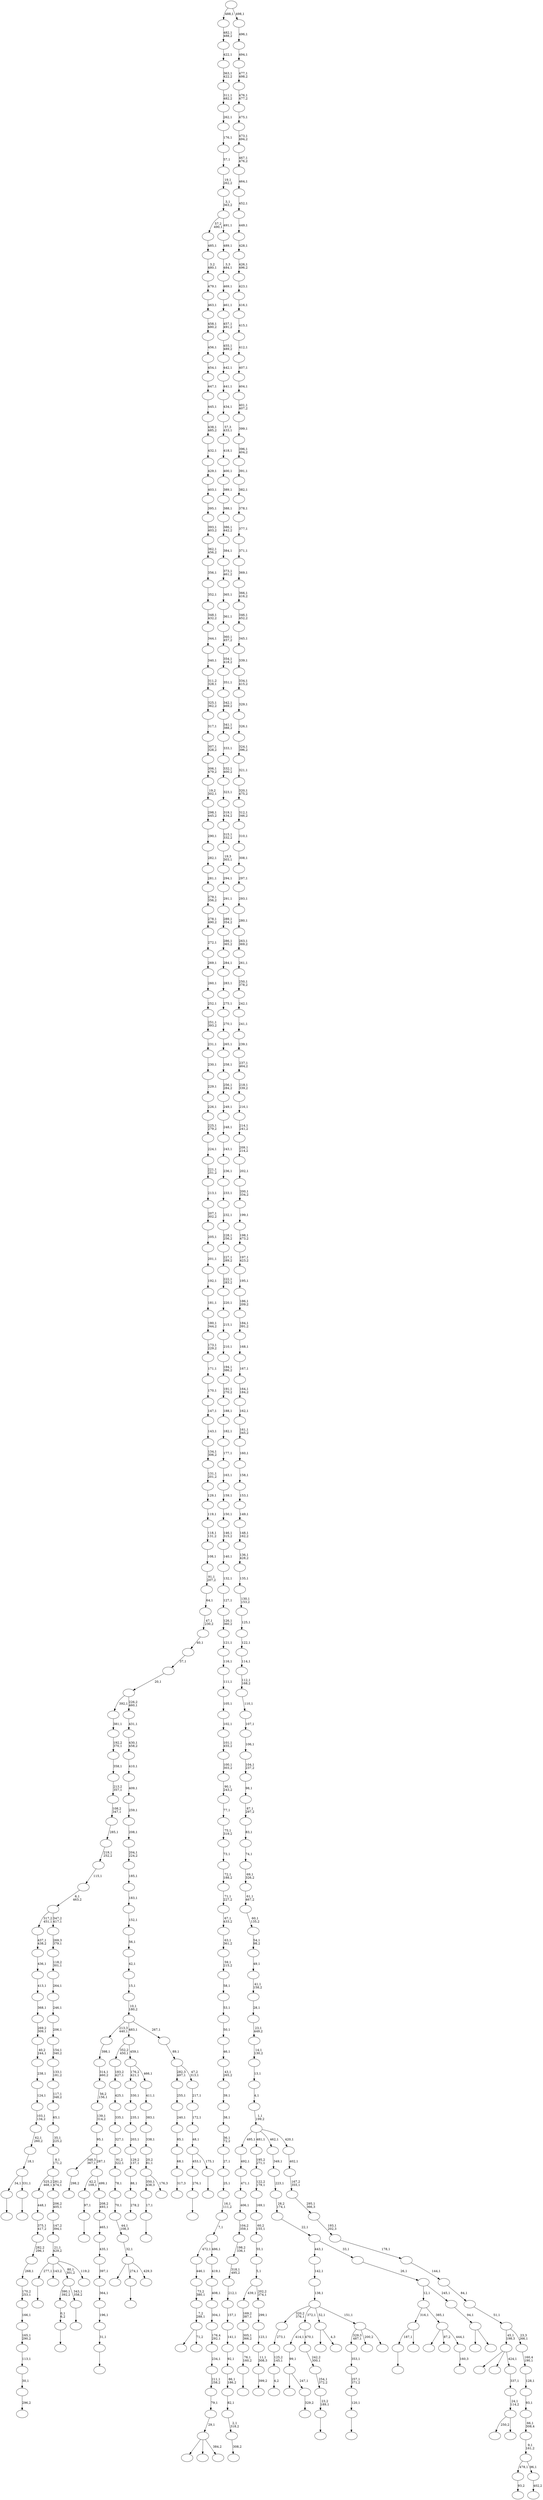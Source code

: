 digraph T {
	550 [label=""]
	549 [label=""]
	548 [label=""]
	547 [label=""]
	546 [label=""]
	545 [label=""]
	544 [label=""]
	543 [label=""]
	542 [label=""]
	541 [label=""]
	540 [label=""]
	539 [label=""]
	538 [label=""]
	537 [label=""]
	536 [label=""]
	535 [label=""]
	534 [label=""]
	533 [label=""]
	532 [label=""]
	531 [label=""]
	530 [label=""]
	529 [label=""]
	528 [label=""]
	527 [label=""]
	526 [label=""]
	525 [label=""]
	524 [label=""]
	523 [label=""]
	522 [label=""]
	521 [label=""]
	520 [label=""]
	519 [label=""]
	518 [label=""]
	517 [label=""]
	516 [label=""]
	515 [label=""]
	514 [label=""]
	513 [label=""]
	512 [label=""]
	511 [label=""]
	510 [label=""]
	509 [label=""]
	508 [label=""]
	507 [label=""]
	506 [label=""]
	505 [label=""]
	504 [label=""]
	503 [label=""]
	502 [label=""]
	501 [label=""]
	500 [label=""]
	499 [label=""]
	498 [label=""]
	497 [label=""]
	496 [label=""]
	495 [label=""]
	494 [label=""]
	493 [label=""]
	492 [label=""]
	491 [label=""]
	490 [label=""]
	489 [label=""]
	488 [label=""]
	487 [label=""]
	486 [label=""]
	485 [label=""]
	484 [label=""]
	483 [label=""]
	482 [label=""]
	481 [label=""]
	480 [label=""]
	479 [label=""]
	478 [label=""]
	477 [label=""]
	476 [label=""]
	475 [label=""]
	474 [label=""]
	473 [label=""]
	472 [label=""]
	471 [label=""]
	470 [label=""]
	469 [label=""]
	468 [label=""]
	467 [label=""]
	466 [label=""]
	465 [label=""]
	464 [label=""]
	463 [label=""]
	462 [label=""]
	461 [label=""]
	460 [label=""]
	459 [label=""]
	458 [label=""]
	457 [label=""]
	456 [label=""]
	455 [label=""]
	454 [label=""]
	453 [label=""]
	452 [label=""]
	451 [label=""]
	450 [label=""]
	449 [label=""]
	448 [label=""]
	447 [label=""]
	446 [label=""]
	445 [label=""]
	444 [label=""]
	443 [label=""]
	442 [label=""]
	441 [label=""]
	440 [label=""]
	439 [label=""]
	438 [label=""]
	437 [label=""]
	436 [label=""]
	435 [label=""]
	434 [label=""]
	433 [label=""]
	432 [label=""]
	431 [label=""]
	430 [label=""]
	429 [label=""]
	428 [label=""]
	427 [label=""]
	426 [label=""]
	425 [label=""]
	424 [label=""]
	423 [label=""]
	422 [label=""]
	421 [label=""]
	420 [label=""]
	419 [label=""]
	418 [label=""]
	417 [label=""]
	416 [label=""]
	415 [label=""]
	414 [label=""]
	413 [label=""]
	412 [label=""]
	411 [label=""]
	410 [label=""]
	409 [label=""]
	408 [label=""]
	407 [label=""]
	406 [label=""]
	405 [label=""]
	404 [label=""]
	403 [label=""]
	402 [label=""]
	401 [label=""]
	400 [label=""]
	399 [label=""]
	398 [label=""]
	397 [label=""]
	396 [label=""]
	395 [label=""]
	394 [label=""]
	393 [label=""]
	392 [label=""]
	391 [label=""]
	390 [label=""]
	389 [label=""]
	388 [label=""]
	387 [label=""]
	386 [label=""]
	385 [label=""]
	384 [label=""]
	383 [label=""]
	382 [label=""]
	381 [label=""]
	380 [label=""]
	379 [label=""]
	378 [label=""]
	377 [label=""]
	376 [label=""]
	375 [label=""]
	374 [label=""]
	373 [label=""]
	372 [label=""]
	371 [label=""]
	370 [label=""]
	369 [label=""]
	368 [label=""]
	367 [label=""]
	366 [label=""]
	365 [label=""]
	364 [label=""]
	363 [label=""]
	362 [label=""]
	361 [label=""]
	360 [label=""]
	359 [label=""]
	358 [label=""]
	357 [label=""]
	356 [label=""]
	355 [label=""]
	354 [label=""]
	353 [label=""]
	352 [label=""]
	351 [label=""]
	350 [label=""]
	349 [label=""]
	348 [label=""]
	347 [label=""]
	346 [label=""]
	345 [label=""]
	344 [label=""]
	343 [label=""]
	342 [label=""]
	341 [label=""]
	340 [label=""]
	339 [label=""]
	338 [label=""]
	337 [label=""]
	336 [label=""]
	335 [label=""]
	334 [label=""]
	333 [label=""]
	332 [label=""]
	331 [label=""]
	330 [label=""]
	329 [label=""]
	328 [label=""]
	327 [label=""]
	326 [label=""]
	325 [label=""]
	324 [label=""]
	323 [label=""]
	322 [label=""]
	321 [label=""]
	320 [label=""]
	319 [label=""]
	318 [label=""]
	317 [label=""]
	316 [label=""]
	315 [label=""]
	314 [label=""]
	313 [label=""]
	312 [label=""]
	311 [label=""]
	310 [label=""]
	309 [label=""]
	308 [label=""]
	307 [label=""]
	306 [label=""]
	305 [label=""]
	304 [label=""]
	303 [label=""]
	302 [label=""]
	301 [label=""]
	300 [label=""]
	299 [label=""]
	298 [label=""]
	297 [label=""]
	296 [label=""]
	295 [label=""]
	294 [label=""]
	293 [label=""]
	292 [label=""]
	291 [label=""]
	290 [label=""]
	289 [label=""]
	288 [label=""]
	287 [label=""]
	286 [label=""]
	285 [label=""]
	284 [label=""]
	283 [label=""]
	282 [label=""]
	281 [label=""]
	280 [label=""]
	279 [label=""]
	278 [label=""]
	277 [label=""]
	276 [label=""]
	275 [label=""]
	274 [label=""]
	273 [label=""]
	272 [label=""]
	271 [label=""]
	270 [label=""]
	269 [label=""]
	268 [label=""]
	267 [label=""]
	266 [label=""]
	265 [label=""]
	264 [label=""]
	263 [label=""]
	262 [label=""]
	261 [label=""]
	260 [label=""]
	259 [label=""]
	258 [label=""]
	257 [label=""]
	256 [label=""]
	255 [label=""]
	254 [label=""]
	253 [label=""]
	252 [label=""]
	251 [label=""]
	250 [label=""]
	249 [label=""]
	248 [label=""]
	247 [label=""]
	246 [label=""]
	245 [label=""]
	244 [label=""]
	243 [label=""]
	242 [label=""]
	241 [label=""]
	240 [label=""]
	239 [label=""]
	238 [label=""]
	237 [label=""]
	236 [label=""]
	235 [label=""]
	234 [label=""]
	233 [label=""]
	232 [label=""]
	231 [label=""]
	230 [label=""]
	229 [label=""]
	228 [label=""]
	227 [label=""]
	226 [label=""]
	225 [label=""]
	224 [label=""]
	223 [label=""]
	222 [label=""]
	221 [label=""]
	220 [label=""]
	219 [label=""]
	218 [label=""]
	217 [label=""]
	216 [label=""]
	215 [label=""]
	214 [label=""]
	213 [label=""]
	212 [label=""]
	211 [label=""]
	210 [label=""]
	209 [label=""]
	208 [label=""]
	207 [label=""]
	206 [label=""]
	205 [label=""]
	204 [label=""]
	203 [label=""]
	202 [label=""]
	201 [label=""]
	200 [label=""]
	199 [label=""]
	198 [label=""]
	197 [label=""]
	196 [label=""]
	195 [label=""]
	194 [label=""]
	193 [label=""]
	192 [label=""]
	191 [label=""]
	190 [label=""]
	189 [label=""]
	188 [label=""]
	187 [label=""]
	186 [label=""]
	185 [label=""]
	184 [label=""]
	183 [label=""]
	182 [label=""]
	181 [label=""]
	180 [label=""]
	179 [label=""]
	178 [label=""]
	177 [label=""]
	176 [label=""]
	175 [label=""]
	174 [label=""]
	173 [label=""]
	172 [label=""]
	171 [label=""]
	170 [label=""]
	169 [label=""]
	168 [label=""]
	167 [label=""]
	166 [label=""]
	165 [label=""]
	164 [label=""]
	163 [label=""]
	162 [label=""]
	161 [label=""]
	160 [label=""]
	159 [label=""]
	158 [label=""]
	157 [label=""]
	156 [label=""]
	155 [label=""]
	154 [label=""]
	153 [label=""]
	152 [label=""]
	151 [label=""]
	150 [label=""]
	149 [label=""]
	148 [label=""]
	147 [label=""]
	146 [label=""]
	145 [label=""]
	144 [label=""]
	143 [label=""]
	142 [label=""]
	141 [label=""]
	140 [label=""]
	139 [label=""]
	138 [label=""]
	137 [label=""]
	136 [label=""]
	135 [label=""]
	134 [label=""]
	133 [label=""]
	132 [label=""]
	131 [label=""]
	130 [label=""]
	129 [label=""]
	128 [label=""]
	127 [label=""]
	126 [label=""]
	125 [label=""]
	124 [label=""]
	123 [label=""]
	122 [label=""]
	121 [label=""]
	120 [label=""]
	119 [label=""]
	118 [label=""]
	117 [label=""]
	116 [label=""]
	115 [label=""]
	114 [label=""]
	113 [label=""]
	112 [label=""]
	111 [label=""]
	110 [label=""]
	109 [label=""]
	108 [label=""]
	107 [label=""]
	106 [label=""]
	105 [label=""]
	104 [label=""]
	103 [label=""]
	102 [label=""]
	101 [label=""]
	100 [label=""]
	99 [label=""]
	98 [label=""]
	97 [label=""]
	96 [label=""]
	95 [label=""]
	94 [label=""]
	93 [label=""]
	92 [label=""]
	91 [label=""]
	90 [label=""]
	89 [label=""]
	88 [label=""]
	87 [label=""]
	86 [label=""]
	85 [label=""]
	84 [label=""]
	83 [label=""]
	82 [label=""]
	81 [label=""]
	80 [label=""]
	79 [label=""]
	78 [label=""]
	77 [label=""]
	76 [label=""]
	75 [label=""]
	74 [label=""]
	73 [label=""]
	72 [label=""]
	71 [label=""]
	70 [label=""]
	69 [label=""]
	68 [label=""]
	67 [label=""]
	66 [label=""]
	65 [label=""]
	64 [label=""]
	63 [label=""]
	62 [label=""]
	61 [label=""]
	60 [label=""]
	59 [label=""]
	58 [label=""]
	57 [label=""]
	56 [label=""]
	55 [label=""]
	54 [label=""]
	53 [label=""]
	52 [label=""]
	51 [label=""]
	50 [label=""]
	49 [label=""]
	48 [label=""]
	47 [label=""]
	46 [label=""]
	45 [label=""]
	44 [label=""]
	43 [label=""]
	42 [label=""]
	41 [label=""]
	40 [label=""]
	39 [label=""]
	38 [label=""]
	37 [label=""]
	36 [label=""]
	35 [label=""]
	34 [label=""]
	33 [label=""]
	32 [label=""]
	31 [label=""]
	30 [label=""]
	29 [label=""]
	28 [label=""]
	27 [label=""]
	26 [label=""]
	25 [label=""]
	24 [label=""]
	23 [label=""]
	22 [label=""]
	21 [label=""]
	20 [label=""]
	19 [label=""]
	18 [label=""]
	17 [label=""]
	16 [label=""]
	15 [label=""]
	14 [label=""]
	13 [label=""]
	12 [label=""]
	11 [label=""]
	10 [label=""]
	9 [label=""]
	8 [label=""]
	7 [label=""]
	6 [label=""]
	5 [label=""]
	4 [label=""]
	3 [label=""]
	2 [label=""]
	1 [label=""]
	0 [label=""]
	549 -> 550 [label="278,2"]
	548 -> 549 [label="88,1"]
	547 -> 548 [label="129,2\n137,1"]
	546 -> 547 [label="203,1"]
	545 -> 546 [label="235,1"]
	544 -> 545 [label="330,1"]
	542 -> 543 [label=""]
	538 -> 542 [label="187,1"]
	538 -> 539 [label=""]
	536 -> 537 [label=""]
	535 -> 536 [label="120,1"]
	534 -> 535 [label="257,1\n371,2"]
	533 -> 534 [label="353,1"]
	530 -> 531 [label="296,2"]
	529 -> 530 [label="30,1"]
	528 -> 529 [label="113,1"]
	527 -> 528 [label="165,1\n290,2"]
	526 -> 527 [label="166,1"]
	525 -> 526 [label="170,2\n253,1"]
	524 -> 525 [label="268,1"]
	523 -> 524 [label="282,2\n296,1"]
	522 -> 523 [label="375,1\n417,2"]
	521 -> 522 [label="448,1"]
	519 -> 520 [label="308,2"]
	518 -> 519 [label="2,1\n318,2"]
	517 -> 518 [label="82,1"]
	516 -> 517 [label="86,1\n186,2"]
	515 -> 516 [label="92,1"]
	514 -> 515 [label="141,1"]
	513 -> 514 [label="157,1"]
	512 -> 513 [label="212,1"]
	511 -> 512 [label="318,1\n495,2"]
	510 -> 511 [label="198,2\n336,1"]
	509 -> 510 [label="104,2\n359,1"]
	508 -> 509 [label="406,1"]
	507 -> 508 [label="471,1"]
	506 -> 507 [label="492,1"]
	504 -> 505 [label=""]
	503 -> 504 [label="97,1"]
	500 -> 501 [label=""]
	498 -> 499 [label=""]
	496 -> 497 [label=""]
	495 -> 496 [label="76,1\n160,2"]
	494 -> 495 [label="305,1\n366,2"]
	493 -> 494 [label="169,2\n387,1"]
	490 -> 491 [label="298,2"]
	488 -> 489 [label="4,2"]
	487 -> 488 [label="125,2\n145,1"]
	486 -> 487 [label="273,1"]
	482 -> 502 [label=""]
	482 -> 498 [label="274,1"]
	482 -> 483 [label="429,3"]
	481 -> 482 [label="32,1"]
	480 -> 481 [label="44,1\n108,3"]
	479 -> 480 [label="70,1"]
	478 -> 479 [label="78,1"]
	477 -> 478 [label="91,2\n322,1"]
	476 -> 477 [label="327,1"]
	475 -> 476 [label="335,1"]
	474 -> 475 [label="425,1"]
	473 -> 474 [label="183,2\n427,1"]
	470 -> 471 [label="317,3"]
	469 -> 470 [label="68,1"]
	468 -> 469 [label="85,1"]
	467 -> 468 [label="240,1"]
	466 -> 467 [label="255,1"]
	464 -> 465 [label="93,2"]
	462 -> 463 [label=""]
	460 -> 485 [label="250,2"]
	460 -> 461 [label=""]
	459 -> 460 [label="24,1\n114,2"]
	458 -> 459 [label="337,1"]
	457 -> 532 [label=""]
	457 -> 492 [label=""]
	457 -> 458 [label="424,1"]
	455 -> 456 [label="329,2"]
	454 -> 541 [label=""]
	454 -> 455 [label="247,1"]
	453 -> 454 [label="99,1"]
	451 -> 452 [label=""]
	450 -> 451 [label="17,1"]
	448 -> 449 [label=""]
	447 -> 448 [label="31,1"]
	446 -> 447 [label="196,1"]
	445 -> 446 [label="364,1"]
	444 -> 445 [label="397,1"]
	443 -> 444 [label="435,1"]
	442 -> 443 [label="465,1"]
	441 -> 442 [label="208,2\n493,1"]
	440 -> 503 [label="42,2\n109,1"]
	440 -> 441 [label="499,1"]
	439 -> 490 [label="348,3\n367,1"]
	439 -> 440 [label="287,1"]
	438 -> 439 [label="95,1"]
	437 -> 438 [label="139,1\n314,2"]
	436 -> 437 [label="56,2\n156,1"]
	435 -> 436 [label="314,1\n460,2"]
	434 -> 435 [label="398,1"]
	430 -> 431 [label="399,2"]
	429 -> 430 [label="11,1\n308,3"]
	428 -> 429 [label="123,1"]
	427 -> 428 [label="299,1"]
	426 -> 493 [label="439,1"]
	426 -> 427 [label="202,2\n374,1"]
	425 -> 426 [label="5,1"]
	424 -> 425 [label="55,1"]
	423 -> 424 [label="60,2\n155,1"]
	422 -> 423 [label="169,1"]
	421 -> 422 [label="122,2\n179,1"]
	420 -> 421 [label="195,2\n271,1"]
	417 -> 450 [label="350,1\n438,3"]
	417 -> 418 [label="176,3"]
	416 -> 417 [label="20,2\n81,1"]
	415 -> 416 [label="338,1"]
	414 -> 415 [label="383,1"]
	413 -> 414 [label="411,1"]
	412 -> 544 [label="176,2\n421,1"]
	412 -> 413 [label="466,1"]
	411 -> 473 [label="352,2\n450,1"]
	411 -> 412 [label="459,1"]
	408 -> 409 [label=""]
	407 -> 408 [label="276,1"]
	404 -> 405 [label=""]
	403 -> 404 [label="23,2\n189,1"]
	402 -> 403 [label="254,1\n372,2"]
	401 -> 402 [label="242,2\n300,1"]
	400 -> 453 [label="414,1"]
	400 -> 401 [label="470,1"]
	397 -> 398 [label=""]
	396 -> 397 [label="0,1\n6,2"]
	394 -> 433 [label=""]
	394 -> 395 [label="4,3"]
	392 -> 393 [label=""]
	391 -> 462 [label="34,1"]
	391 -> 392 [label="331,1"]
	390 -> 391 [label="18,1"]
	389 -> 390 [label="62,1\n260,2"]
	388 -> 389 [label="103,1\n134,2"]
	387 -> 388 [label="124,1"]
	386 -> 387 [label="238,1"]
	385 -> 386 [label="40,2\n244,1"]
	384 -> 385 [label="269,2\n309,1"]
	383 -> 384 [label="368,1"]
	382 -> 383 [label="413,1"]
	381 -> 382 [label="436,1"]
	380 -> 381 [label="437,1\n438,2"]
	378 -> 379 [label="160,3"]
	377 -> 484 [label=""]
	377 -> 419 [label="87,2"]
	377 -> 378 [label="444,1"]
	376 -> 538 [label="316,1"]
	376 -> 377 [label="385,1"]
	374 -> 375 [label=""]
	373 -> 396 [label="390,1\n392,2"]
	373 -> 374 [label="343,1\n358,2"]
	371 -> 540 [label=""]
	371 -> 372 [label="71,2"]
	370 -> 371 [label="7,2\n288,1"]
	369 -> 370 [label="73,2\n380,1"]
	368 -> 369 [label="446,1"]
	366 -> 500 [label="277,1"]
	366 -> 410 [label="143,2"]
	366 -> 373 [label="80,1\n301,2"]
	366 -> 367 [label="119,2"]
	365 -> 366 [label="21,1\n429,2"]
	364 -> 365 [label="147,2\n394,1"]
	363 -> 364 [label="206,2\n405,1"]
	362 -> 521 [label="325,2\n468,1"]
	362 -> 363 [label="281,2\n474,1"]
	361 -> 362 [label="8,1\n171,2"]
	360 -> 361 [label="35,1\n225,2"]
	359 -> 360 [label="65,1"]
	358 -> 359 [label="117,1\n348,2"]
	357 -> 358 [label="133,1\n181,2"]
	356 -> 357 [label="154,1\n340,2"]
	355 -> 356 [label="206,1"]
	354 -> 355 [label="246,1"]
	353 -> 354 [label="264,1"]
	352 -> 353 [label="118,2\n301,1"]
	351 -> 352 [label="269,3\n379,1"]
	350 -> 380 [label="317,2\n451,1"]
	350 -> 351 [label="347,2\n417,1"]
	349 -> 350 [label="6,1\n463,2"]
	348 -> 349 [label="115,1"]
	347 -> 348 [label="219,1\n252,2"]
	346 -> 347 [label="285,1"]
	345 -> 346 [label="108,2\n347,1"]
	344 -> 345 [label="213,2\n357,1"]
	343 -> 344 [label="358,1"]
	342 -> 343 [label="192,2\n370,1"]
	341 -> 342 [label="381,1"]
	339 -> 533 [label="329,3\n487,1"]
	339 -> 399 [label="200,2"]
	339 -> 340 [label=""]
	338 -> 486 [label="320,2\n376,1"]
	338 -> 400 [label="372,1"]
	338 -> 394 [label="52,1"]
	338 -> 339 [label="151,1"]
	337 -> 338 [label="138,1"]
	336 -> 337 [label="142,1"]
	334 -> 406 [label=""]
	334 -> 335 [label=""]
	333 -> 334 [label="94,1"]
	332 -> 376 [label="12,1"]
	332 -> 333 [label="245,1"]
	331 -> 332 [label="26,1"]
	330 -> 336 [label="443,1"]
	330 -> 331 [label="33,1"]
	329 -> 330 [label="22,1"]
	328 -> 329 [label="28,2\n174,1"]
	327 -> 328 [label="223,1"]
	326 -> 327 [label="349,1"]
	324 -> 325 [label=""]
	323 -> 407 [label="453,1"]
	323 -> 324 [label="175,1"]
	322 -> 323 [label="48,1"]
	321 -> 322 [label="172,1"]
	320 -> 321 [label="217,1"]
	319 -> 466 [label="282,3\n497,1"]
	319 -> 320 [label="47,2\n313,1"]
	318 -> 319 [label="89,1"]
	317 -> 434 [label="213,3\n440,1"]
	317 -> 411 [label="483,1"]
	317 -> 318 [label="267,1"]
	316 -> 317 [label="10,1\n180,2"]
	315 -> 316 [label="15,1"]
	314 -> 315 [label="42,1"]
	313 -> 314 [label="56,1"]
	312 -> 313 [label="152,1"]
	311 -> 312 [label="183,1"]
	310 -> 311 [label="185,1"]
	309 -> 310 [label="204,1\n224,2"]
	308 -> 309 [label="208,1"]
	307 -> 308 [label="259,1"]
	306 -> 307 [label="409,1"]
	305 -> 306 [label="410,1"]
	304 -> 305 [label="430,1\n458,2"]
	303 -> 304 [label="431,1"]
	302 -> 341 [label="392,1"]
	302 -> 303 [label="226,2\n460,1"]
	301 -> 302 [label="20,1"]
	300 -> 301 [label="37,1"]
	299 -> 300 [label="40,1"]
	298 -> 299 [label="47,1\n230,2"]
	297 -> 298 [label="64,1"]
	296 -> 297 [label="91,1\n207,2"]
	295 -> 296 [label="108,1"]
	294 -> 295 [label="118,1\n131,2"]
	293 -> 294 [label="119,1"]
	292 -> 293 [label="129,1"]
	291 -> 292 [label="131,1\n201,2"]
	290 -> 291 [label="134,1\n306,2"]
	289 -> 290 [label="143,1"]
	288 -> 289 [label="147,1"]
	287 -> 288 [label="170,1"]
	286 -> 287 [label="171,1"]
	285 -> 286 [label="173,1\n229,2"]
	284 -> 285 [label="180,1\n344,2"]
	283 -> 284 [label="181,1"]
	282 -> 283 [label="192,1"]
	281 -> 282 [label="201,1"]
	280 -> 281 [label="205,1"]
	279 -> 280 [label="207,1\n302,2"]
	278 -> 279 [label="213,1"]
	277 -> 278 [label="221,1\n251,2"]
	276 -> 277 [label="224,1"]
	275 -> 276 [label="225,1\n279,2"]
	274 -> 275 [label="226,1"]
	273 -> 274 [label="229,1"]
	272 -> 273 [label="230,1"]
	271 -> 272 [label="231,1"]
	270 -> 271 [label="251,1\n393,2"]
	269 -> 270 [label="252,1"]
	268 -> 269 [label="260,1"]
	267 -> 268 [label="269,1"]
	266 -> 267 [label="272,1"]
	265 -> 266 [label="278,1\n490,2"]
	264 -> 265 [label="279,1\n356,2"]
	263 -> 264 [label="281,1"]
	262 -> 263 [label="282,1"]
	261 -> 262 [label="290,1"]
	260 -> 261 [label="298,1\n445,2"]
	259 -> 260 [label="19,2\n302,1"]
	258 -> 259 [label="306,1\n479,2"]
	257 -> 258 [label="307,1\n328,2"]
	256 -> 257 [label="317,1"]
	255 -> 256 [label="325,1\n362,2"]
	254 -> 255 [label="311,2\n328,1"]
	253 -> 254 [label="340,1"]
	252 -> 253 [label="344,1"]
	251 -> 252 [label="348,1\n432,2"]
	250 -> 251 [label="352,1"]
	249 -> 250 [label="356,1"]
	248 -> 249 [label="362,1\n456,2"]
	247 -> 248 [label="393,1\n403,2"]
	246 -> 247 [label="395,1"]
	245 -> 246 [label="403,1"]
	244 -> 245 [label="429,1"]
	243 -> 244 [label="432,1"]
	242 -> 243 [label="438,1\n485,2"]
	241 -> 242 [label="445,1"]
	240 -> 241 [label="447,1"]
	239 -> 240 [label="454,1"]
	238 -> 239 [label="456,1"]
	237 -> 238 [label="458,1\n480,2"]
	236 -> 237 [label="463,1"]
	235 -> 236 [label="479,1"]
	234 -> 235 [label="3,2\n480,1"]
	233 -> 234 [label="485,1"]
	231 -> 472 [label=""]
	231 -> 432 [label=""]
	231 -> 232 [label="384,2"]
	230 -> 231 [label="29,1"]
	229 -> 230 [label="79,1"]
	228 -> 229 [label="211,1\n258,2"]
	227 -> 228 [label="234,1"]
	226 -> 227 [label="176,4\n292,1"]
	225 -> 226 [label="304,1"]
	224 -> 225 [label="408,1"]
	223 -> 224 [label="419,1"]
	222 -> 368 [label="472,1"]
	222 -> 223 [label="486,1"]
	221 -> 222 [label="7,1"]
	220 -> 221 [label="16,1\n111,2"]
	219 -> 220 [label="25,1"]
	218 -> 219 [label="27,1"]
	217 -> 218 [label="36,1\n72,2"]
	216 -> 217 [label="38,1"]
	215 -> 216 [label="39,1"]
	214 -> 215 [label="43,1\n265,2"]
	213 -> 214 [label="46,1"]
	212 -> 213 [label="50,1"]
	211 -> 212 [label="53,1"]
	210 -> 211 [label="58,1"]
	209 -> 210 [label="59,1\n215,2"]
	208 -> 209 [label="63,1\n361,2"]
	207 -> 208 [label="67,1\n433,2"]
	206 -> 207 [label="71,1\n227,2"]
	205 -> 206 [label="72,1\n188,2"]
	204 -> 205 [label="73,1"]
	203 -> 204 [label="75,1\n319,2"]
	202 -> 203 [label="77,1"]
	201 -> 202 [label="90,1\n243,2"]
	200 -> 201 [label="100,1\n303,2"]
	199 -> 200 [label="101,1\n455,2"]
	198 -> 199 [label="102,1"]
	197 -> 198 [label="105,1"]
	196 -> 197 [label="111,1"]
	195 -> 196 [label="116,1"]
	194 -> 195 [label="121,1"]
	193 -> 194 [label="126,1\n360,2"]
	192 -> 193 [label="127,1"]
	191 -> 192 [label="132,1"]
	190 -> 191 [label="140,1"]
	189 -> 190 [label="146,1\n315,2"]
	188 -> 189 [label="150,1"]
	187 -> 188 [label="159,1"]
	186 -> 187 [label="163,1"]
	185 -> 186 [label="177,1"]
	184 -> 185 [label="182,1"]
	183 -> 184 [label="188,1"]
	182 -> 183 [label="191,1\n270,2"]
	181 -> 182 [label="194,1\n386,2"]
	180 -> 181 [label="210,1"]
	179 -> 180 [label="215,1"]
	178 -> 179 [label="220,1"]
	177 -> 178 [label="222,1\n283,2"]
	176 -> 177 [label="227,1\n289,2"]
	175 -> 176 [label="228,1\n256,2"]
	174 -> 175 [label="232,1"]
	173 -> 174 [label="233,1"]
	172 -> 173 [label="236,1"]
	171 -> 172 [label="243,1"]
	170 -> 171 [label="248,1"]
	169 -> 170 [label="249,1"]
	168 -> 169 [label="256,1\n284,2"]
	167 -> 168 [label="258,1"]
	166 -> 167 [label="265,1"]
	165 -> 166 [label="270,1"]
	164 -> 165 [label="275,1"]
	163 -> 164 [label="283,1"]
	162 -> 163 [label="284,1"]
	161 -> 162 [label="286,1\n365,2"]
	160 -> 161 [label="289,1\n354,2"]
	159 -> 160 [label="291,1"]
	158 -> 159 [label="294,1"]
	157 -> 158 [label="19,3\n303,1"]
	156 -> 157 [label="315,1\n332,2"]
	155 -> 156 [label="319,1\n434,2"]
	154 -> 155 [label="323,1"]
	153 -> 154 [label="332,1\n400,2"]
	152 -> 153 [label="333,1"]
	151 -> 152 [label="341,1\n388,2"]
	150 -> 151 [label="342,1\n469,2"]
	149 -> 150 [label="351,1"]
	148 -> 149 [label="354,1\n418,2"]
	147 -> 148 [label="360,1\n457,2"]
	146 -> 147 [label="361,1"]
	145 -> 146 [label="365,1"]
	144 -> 145 [label="373,1\n461,2"]
	143 -> 144 [label="384,1"]
	142 -> 143 [label="386,1\n442,2"]
	141 -> 142 [label="388,1"]
	140 -> 141 [label="389,1"]
	139 -> 140 [label="400,1"]
	138 -> 139 [label="418,1"]
	137 -> 138 [label="57,3\n433,1"]
	136 -> 137 [label="434,1"]
	135 -> 136 [label="441,1"]
	134 -> 135 [label="442,1"]
	133 -> 134 [label="455,1\n489,2"]
	132 -> 133 [label="457,1\n491,2"]
	131 -> 132 [label="461,1"]
	130 -> 131 [label="469,1"]
	129 -> 130 [label="3,3\n484,1"]
	128 -> 129 [label="489,1"]
	127 -> 233 [label="57,2\n490,1"]
	127 -> 128 [label="491,1"]
	126 -> 127 [label="3,1\n363,2"]
	125 -> 126 [label="19,1\n262,2"]
	124 -> 125 [label="57,1"]
	123 -> 124 [label="176,1"]
	122 -> 123 [label="262,1"]
	121 -> 122 [label="311,1\n482,2"]
	120 -> 121 [label="363,1\n422,2"]
	119 -> 120 [label="422,1"]
	118 -> 119 [label="482,1\n488,2"]
	116 -> 117 [label="402,2"]
	115 -> 464 [label="478,1"]
	115 -> 116 [label="96,1"]
	114 -> 115 [label="9,1\n161,2"]
	113 -> 114 [label="66,1\n308,4"]
	112 -> 113 [label="93,1"]
	111 -> 112 [label="128,1"]
	110 -> 111 [label="160,4\n190,1"]
	109 -> 457 [label="45,1\n198,3"]
	109 -> 110 [label="23,3\n266,1"]
	108 -> 109 [label="51,1"]
	107 -> 108 [label="84,1"]
	106 -> 107 [label="144,1"]
	105 -> 106 [label="178,1"]
	104 -> 105 [label="193,1\n202,3"]
	103 -> 104 [label="295,1\n366,3"]
	102 -> 103 [label="167,2\n355,1"]
	101 -> 102 [label="402,1"]
	100 -> 506 [label="495,1"]
	100 -> 420 [label="481,1"]
	100 -> 326 [label="462,1"]
	100 -> 101 [label="420,1"]
	99 -> 100 [label="1,1\n199,2"]
	98 -> 99 [label="4,1"]
	97 -> 98 [label="13,1"]
	96 -> 97 [label="14,1\n130,2"]
	95 -> 96 [label="23,1\n449,2"]
	94 -> 95 [label="28,1"]
	93 -> 94 [label="41,1\n158,2"]
	92 -> 93 [label="49,1"]
	91 -> 92 [label="54,1\n98,2"]
	90 -> 91 [label="60,1\n135,2"]
	89 -> 90 [label="61,1\n467,2"]
	88 -> 89 [label="69,1\n326,2"]
	87 -> 88 [label="74,1"]
	86 -> 87 [label="83,1"]
	85 -> 86 [label="87,1\n297,2"]
	84 -> 85 [label="98,1"]
	83 -> 84 [label="104,1\n237,2"]
	82 -> 83 [label="106,1"]
	81 -> 82 [label="107,1"]
	80 -> 81 [label="110,1"]
	79 -> 80 [label="112,1\n168,2"]
	78 -> 79 [label="114,1"]
	77 -> 78 [label="122,1"]
	76 -> 77 [label="125,1"]
	75 -> 76 [label="130,1\n153,2"]
	74 -> 75 [label="135,1"]
	73 -> 74 [label="136,1\n428,2"]
	72 -> 73 [label="148,1\n162,2"]
	71 -> 72 [label="149,1"]
	70 -> 71 [label="153,1"]
	69 -> 70 [label="158,1"]
	68 -> 69 [label="160,1"]
	67 -> 68 [label="161,1\n345,2"]
	66 -> 67 [label="162,1"]
	65 -> 66 [label="164,1\n184,2"]
	64 -> 65 [label="167,1"]
	63 -> 64 [label="168,1"]
	62 -> 63 [label="184,1\n391,2"]
	61 -> 62 [label="186,1\n209,2"]
	60 -> 61 [label="195,1"]
	59 -> 60 [label="197,1\n423,2"]
	58 -> 59 [label="198,1\n473,2"]
	57 -> 58 [label="199,1"]
	56 -> 57 [label="200,1\n334,2"]
	55 -> 56 [label="202,1"]
	54 -> 55 [label="209,1\n214,2"]
	53 -> 54 [label="214,1\n241,2"]
	52 -> 53 [label="216,1"]
	51 -> 52 [label="218,1\n339,2"]
	50 -> 51 [label="237,1\n464,2"]
	49 -> 50 [label="239,1"]
	48 -> 49 [label="241,1"]
	47 -> 48 [label="242,1"]
	46 -> 47 [label="250,1\n378,2"]
	45 -> 46 [label="261,1"]
	44 -> 45 [label="263,1\n369,2"]
	43 -> 44 [label="280,1"]
	42 -> 43 [label="293,1"]
	41 -> 42 [label="297,1"]
	40 -> 41 [label="308,1"]
	39 -> 40 [label="310,1"]
	38 -> 39 [label="312,1\n346,2"]
	37 -> 38 [label="320,1\n475,2"]
	36 -> 37 [label="321,1"]
	35 -> 36 [label="324,1\n396,2"]
	34 -> 35 [label="326,1"]
	33 -> 34 [label="329,1"]
	32 -> 33 [label="334,1\n415,2"]
	31 -> 32 [label="339,1"]
	30 -> 31 [label="345,1"]
	29 -> 30 [label="346,1\n452,2"]
	28 -> 29 [label="366,1\n416,2"]
	27 -> 28 [label="369,1"]
	26 -> 27 [label="371,1"]
	25 -> 26 [label="377,1"]
	24 -> 25 [label="378,1"]
	23 -> 24 [label="382,1"]
	22 -> 23 [label="391,1"]
	21 -> 22 [label="396,1\n404,2"]
	20 -> 21 [label="399,1"]
	19 -> 20 [label="401,1\n407,2"]
	18 -> 19 [label="404,1"]
	17 -> 18 [label="407,1"]
	16 -> 17 [label="412,1"]
	15 -> 16 [label="415,1"]
	14 -> 15 [label="416,1"]
	13 -> 14 [label="423,1"]
	12 -> 13 [label="426,1\n496,2"]
	11 -> 12 [label="428,1"]
	10 -> 11 [label="449,1"]
	9 -> 10 [label="452,1"]
	8 -> 9 [label="464,1"]
	7 -> 8 [label="467,1\n476,2"]
	6 -> 7 [label="473,1\n494,2"]
	5 -> 6 [label="475,1"]
	4 -> 5 [label="476,1\n477,2"]
	3 -> 4 [label="477,1\n498,2"]
	2 -> 3 [label="494,1"]
	1 -> 2 [label="496,1"]
	0 -> 118 [label="488,1"]
	0 -> 1 [label="498,1"]
}
